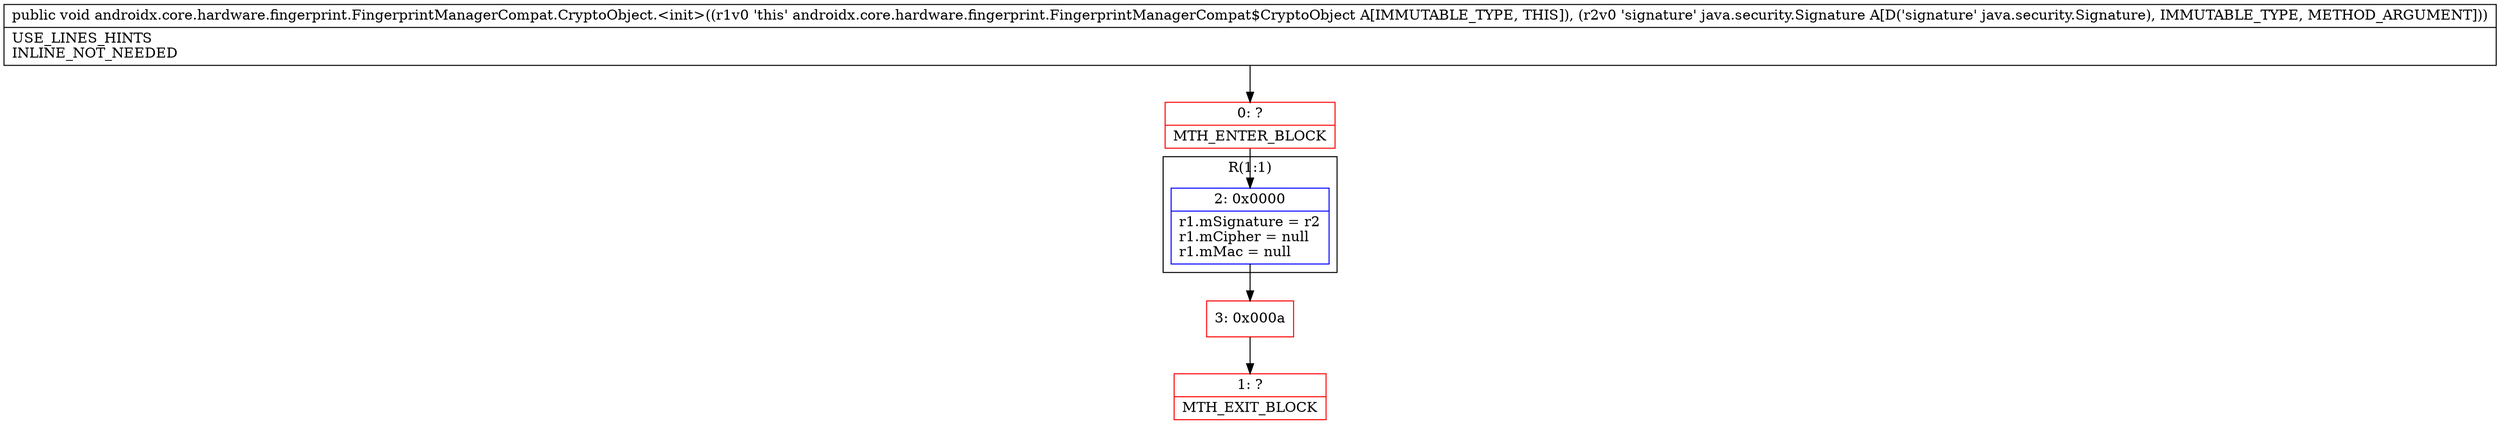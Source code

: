 digraph "CFG forandroidx.core.hardware.fingerprint.FingerprintManagerCompat.CryptoObject.\<init\>(Ljava\/security\/Signature;)V" {
subgraph cluster_Region_98512652 {
label = "R(1:1)";
node [shape=record,color=blue];
Node_2 [shape=record,label="{2\:\ 0x0000|r1.mSignature = r2\lr1.mCipher = null\lr1.mMac = null\l}"];
}
Node_0 [shape=record,color=red,label="{0\:\ ?|MTH_ENTER_BLOCK\l}"];
Node_3 [shape=record,color=red,label="{3\:\ 0x000a}"];
Node_1 [shape=record,color=red,label="{1\:\ ?|MTH_EXIT_BLOCK\l}"];
MethodNode[shape=record,label="{public void androidx.core.hardware.fingerprint.FingerprintManagerCompat.CryptoObject.\<init\>((r1v0 'this' androidx.core.hardware.fingerprint.FingerprintManagerCompat$CryptoObject A[IMMUTABLE_TYPE, THIS]), (r2v0 'signature' java.security.Signature A[D('signature' java.security.Signature), IMMUTABLE_TYPE, METHOD_ARGUMENT]))  | USE_LINES_HINTS\lINLINE_NOT_NEEDED\l}"];
MethodNode -> Node_0;Node_2 -> Node_3;
Node_0 -> Node_2;
Node_3 -> Node_1;
}

